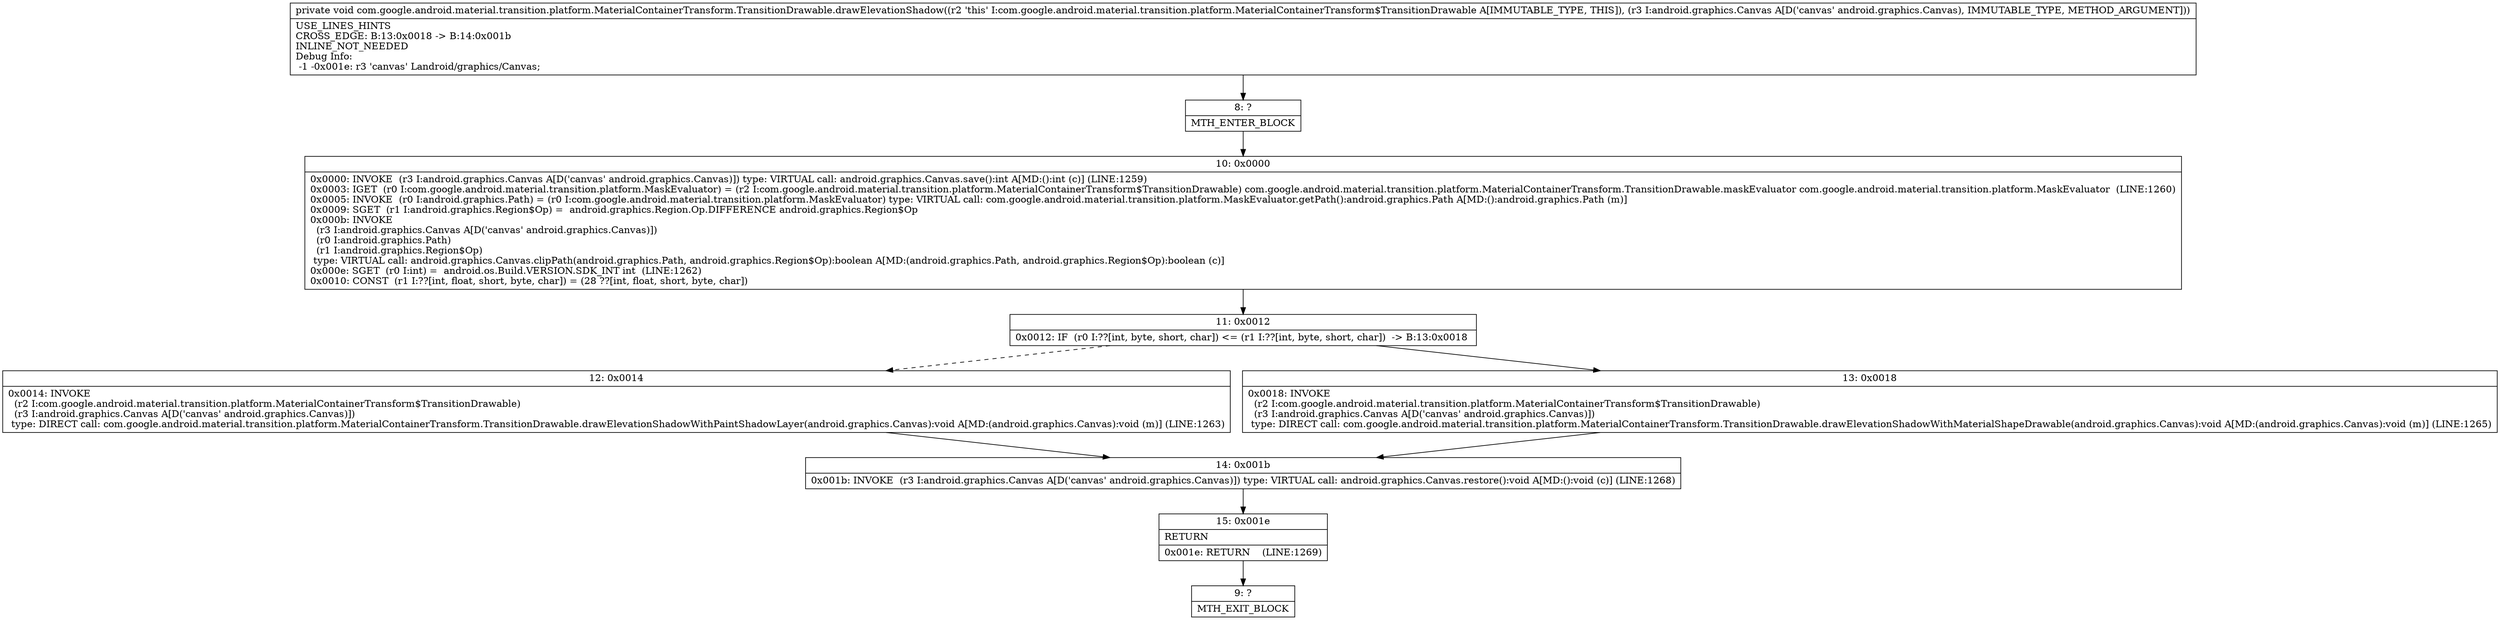 digraph "CFG forcom.google.android.material.transition.platform.MaterialContainerTransform.TransitionDrawable.drawElevationShadow(Landroid\/graphics\/Canvas;)V" {
Node_8 [shape=record,label="{8\:\ ?|MTH_ENTER_BLOCK\l}"];
Node_10 [shape=record,label="{10\:\ 0x0000|0x0000: INVOKE  (r3 I:android.graphics.Canvas A[D('canvas' android.graphics.Canvas)]) type: VIRTUAL call: android.graphics.Canvas.save():int A[MD:():int (c)] (LINE:1259)\l0x0003: IGET  (r0 I:com.google.android.material.transition.platform.MaskEvaluator) = (r2 I:com.google.android.material.transition.platform.MaterialContainerTransform$TransitionDrawable) com.google.android.material.transition.platform.MaterialContainerTransform.TransitionDrawable.maskEvaluator com.google.android.material.transition.platform.MaskEvaluator  (LINE:1260)\l0x0005: INVOKE  (r0 I:android.graphics.Path) = (r0 I:com.google.android.material.transition.platform.MaskEvaluator) type: VIRTUAL call: com.google.android.material.transition.platform.MaskEvaluator.getPath():android.graphics.Path A[MD:():android.graphics.Path (m)]\l0x0009: SGET  (r1 I:android.graphics.Region$Op) =  android.graphics.Region.Op.DIFFERENCE android.graphics.Region$Op \l0x000b: INVOKE  \l  (r3 I:android.graphics.Canvas A[D('canvas' android.graphics.Canvas)])\l  (r0 I:android.graphics.Path)\l  (r1 I:android.graphics.Region$Op)\l type: VIRTUAL call: android.graphics.Canvas.clipPath(android.graphics.Path, android.graphics.Region$Op):boolean A[MD:(android.graphics.Path, android.graphics.Region$Op):boolean (c)]\l0x000e: SGET  (r0 I:int) =  android.os.Build.VERSION.SDK_INT int  (LINE:1262)\l0x0010: CONST  (r1 I:??[int, float, short, byte, char]) = (28 ??[int, float, short, byte, char]) \l}"];
Node_11 [shape=record,label="{11\:\ 0x0012|0x0012: IF  (r0 I:??[int, byte, short, char]) \<= (r1 I:??[int, byte, short, char])  \-\> B:13:0x0018 \l}"];
Node_12 [shape=record,label="{12\:\ 0x0014|0x0014: INVOKE  \l  (r2 I:com.google.android.material.transition.platform.MaterialContainerTransform$TransitionDrawable)\l  (r3 I:android.graphics.Canvas A[D('canvas' android.graphics.Canvas)])\l type: DIRECT call: com.google.android.material.transition.platform.MaterialContainerTransform.TransitionDrawable.drawElevationShadowWithPaintShadowLayer(android.graphics.Canvas):void A[MD:(android.graphics.Canvas):void (m)] (LINE:1263)\l}"];
Node_14 [shape=record,label="{14\:\ 0x001b|0x001b: INVOKE  (r3 I:android.graphics.Canvas A[D('canvas' android.graphics.Canvas)]) type: VIRTUAL call: android.graphics.Canvas.restore():void A[MD:():void (c)] (LINE:1268)\l}"];
Node_15 [shape=record,label="{15\:\ 0x001e|RETURN\l|0x001e: RETURN    (LINE:1269)\l}"];
Node_9 [shape=record,label="{9\:\ ?|MTH_EXIT_BLOCK\l}"];
Node_13 [shape=record,label="{13\:\ 0x0018|0x0018: INVOKE  \l  (r2 I:com.google.android.material.transition.platform.MaterialContainerTransform$TransitionDrawable)\l  (r3 I:android.graphics.Canvas A[D('canvas' android.graphics.Canvas)])\l type: DIRECT call: com.google.android.material.transition.platform.MaterialContainerTransform.TransitionDrawable.drawElevationShadowWithMaterialShapeDrawable(android.graphics.Canvas):void A[MD:(android.graphics.Canvas):void (m)] (LINE:1265)\l}"];
MethodNode[shape=record,label="{private void com.google.android.material.transition.platform.MaterialContainerTransform.TransitionDrawable.drawElevationShadow((r2 'this' I:com.google.android.material.transition.platform.MaterialContainerTransform$TransitionDrawable A[IMMUTABLE_TYPE, THIS]), (r3 I:android.graphics.Canvas A[D('canvas' android.graphics.Canvas), IMMUTABLE_TYPE, METHOD_ARGUMENT]))  | USE_LINES_HINTS\lCROSS_EDGE: B:13:0x0018 \-\> B:14:0x001b\lINLINE_NOT_NEEDED\lDebug Info:\l  \-1 \-0x001e: r3 'canvas' Landroid\/graphics\/Canvas;\l}"];
MethodNode -> Node_8;Node_8 -> Node_10;
Node_10 -> Node_11;
Node_11 -> Node_12[style=dashed];
Node_11 -> Node_13;
Node_12 -> Node_14;
Node_14 -> Node_15;
Node_15 -> Node_9;
Node_13 -> Node_14;
}

